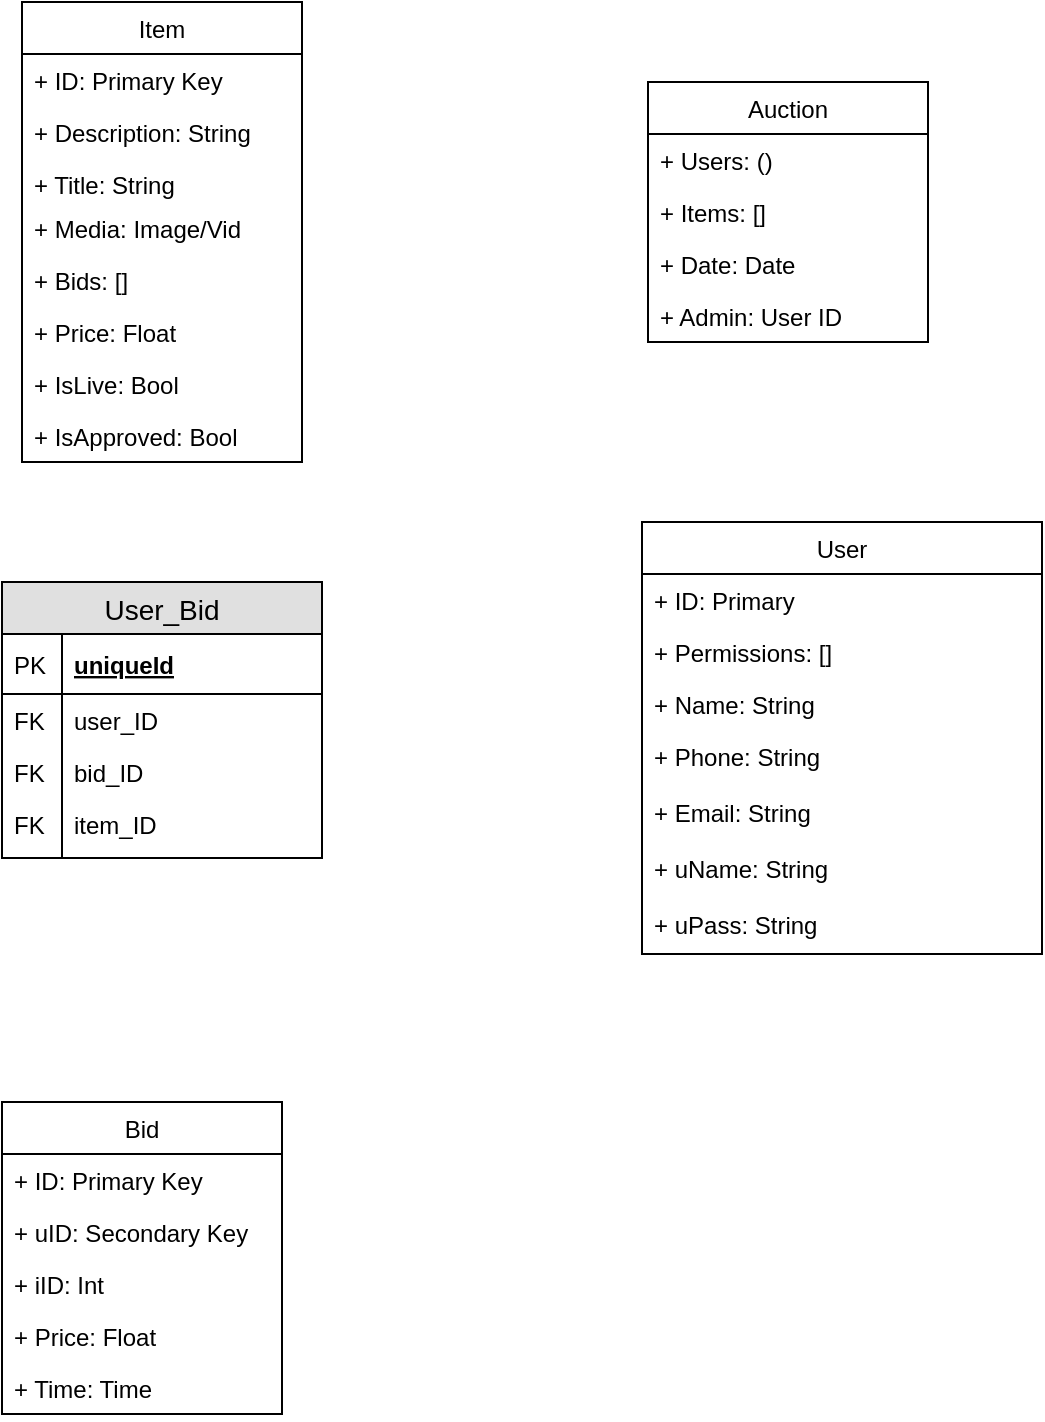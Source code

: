 <mxfile version="12.7.2" type="device"><diagram id="C5RBs43oDa-KdzZeNtuy" name="Page-1"><mxGraphModel dx="695" dy="921" grid="1" gridSize="10" guides="1" tooltips="1" connect="1" arrows="1" fold="1" page="1" pageScale="1" pageWidth="827" pageHeight="1169" math="0" shadow="0"><root><mxCell id="WIyWlLk6GJQsqaUBKTNV-0"/><mxCell id="WIyWlLk6GJQsqaUBKTNV-1" parent="WIyWlLk6GJQsqaUBKTNV-0"/><mxCell id="kh8shL_dqY3WvausiaZH-3" value="User" style="swimlane;fontStyle=0;childLayout=stackLayout;horizontal=1;startSize=26;fillColor=none;horizontalStack=0;resizeParent=1;resizeParentMax=0;resizeLast=0;collapsible=1;marginBottom=0;" parent="WIyWlLk6GJQsqaUBKTNV-1" vertex="1"><mxGeometry x="470" y="340" width="200" height="216" as="geometry"><mxRectangle x="130" y="100" width="60" height="26" as="alternateBounds"/></mxGeometry></mxCell><mxCell id="kh8shL_dqY3WvausiaZH-20" value="+ ID: Primary" style="text;strokeColor=none;fillColor=none;align=left;verticalAlign=top;spacingLeft=4;spacingRight=4;overflow=hidden;rotatable=0;points=[[0,0.5],[1,0.5]];portConstraint=eastwest;" parent="kh8shL_dqY3WvausiaZH-3" vertex="1"><mxGeometry y="26" width="200" height="26" as="geometry"/></mxCell><mxCell id="kh8shL_dqY3WvausiaZH-4" value="+ Permissions: []" style="text;strokeColor=none;fillColor=none;align=left;verticalAlign=top;spacingLeft=4;spacingRight=4;overflow=hidden;rotatable=0;points=[[0,0.5],[1,0.5]];portConstraint=eastwest;" parent="kh8shL_dqY3WvausiaZH-3" vertex="1"><mxGeometry y="52" width="200" height="26" as="geometry"/></mxCell><mxCell id="kh8shL_dqY3WvausiaZH-5" value="+ Name: String" style="text;strokeColor=none;fillColor=none;align=left;verticalAlign=top;spacingLeft=4;spacingRight=4;overflow=hidden;rotatable=0;points=[[0,0.5],[1,0.5]];portConstraint=eastwest;" parent="kh8shL_dqY3WvausiaZH-3" vertex="1"><mxGeometry y="78" width="200" height="26" as="geometry"/></mxCell><mxCell id="kh8shL_dqY3WvausiaZH-6" value="+ Phone: String&#10;&#10;+ Email: String&#10;&#10;+ uName: String&#10;&#10;+ uPass: String" style="text;strokeColor=none;fillColor=none;align=left;verticalAlign=top;spacingLeft=4;spacingRight=4;overflow=hidden;rotatable=0;points=[[0,0.5],[1,0.5]];portConstraint=eastwest;" parent="kh8shL_dqY3WvausiaZH-3" vertex="1"><mxGeometry y="104" width="200" height="112" as="geometry"/></mxCell><mxCell id="kh8shL_dqY3WvausiaZH-14" value="Item" style="swimlane;fontStyle=0;childLayout=stackLayout;horizontal=1;startSize=26;fillColor=none;horizontalStack=0;resizeParent=1;resizeParentMax=0;resizeLast=0;collapsible=1;marginBottom=0;" parent="WIyWlLk6GJQsqaUBKTNV-1" vertex="1"><mxGeometry x="160" y="80" width="140" height="230" as="geometry"/></mxCell><mxCell id="kh8shL_dqY3WvausiaZH-15" value="+ ID: Primary Key" style="text;strokeColor=none;fillColor=none;align=left;verticalAlign=top;spacingLeft=4;spacingRight=4;overflow=hidden;rotatable=0;points=[[0,0.5],[1,0.5]];portConstraint=eastwest;" parent="kh8shL_dqY3WvausiaZH-14" vertex="1"><mxGeometry y="26" width="140" height="26" as="geometry"/></mxCell><mxCell id="kh8shL_dqY3WvausiaZH-16" value="+ Description: String" style="text;strokeColor=none;fillColor=none;align=left;verticalAlign=top;spacingLeft=4;spacingRight=4;overflow=hidden;rotatable=0;points=[[0,0.5],[1,0.5]];portConstraint=eastwest;" parent="kh8shL_dqY3WvausiaZH-14" vertex="1"><mxGeometry y="52" width="140" height="26" as="geometry"/></mxCell><mxCell id="kh8shL_dqY3WvausiaZH-17" value="+ Title: String" style="text;strokeColor=none;fillColor=none;align=left;verticalAlign=top;spacingLeft=4;spacingRight=4;overflow=hidden;rotatable=0;points=[[0,0.5],[1,0.5]];portConstraint=eastwest;" parent="kh8shL_dqY3WvausiaZH-14" vertex="1"><mxGeometry y="78" width="140" height="22" as="geometry"/></mxCell><mxCell id="kh8shL_dqY3WvausiaZH-18" value="+ Media: Image/Vid" style="text;strokeColor=none;fillColor=none;align=left;verticalAlign=top;spacingLeft=4;spacingRight=4;overflow=hidden;rotatable=0;points=[[0,0.5],[1,0.5]];portConstraint=eastwest;" parent="kh8shL_dqY3WvausiaZH-14" vertex="1"><mxGeometry y="100" width="140" height="26" as="geometry"/></mxCell><mxCell id="kh8shL_dqY3WvausiaZH-19" value="+ Bids: []" style="text;strokeColor=none;fillColor=none;align=left;verticalAlign=top;spacingLeft=4;spacingRight=4;overflow=hidden;rotatable=0;points=[[0,0.5],[1,0.5]];portConstraint=eastwest;" parent="kh8shL_dqY3WvausiaZH-14" vertex="1"><mxGeometry y="126" width="140" height="26" as="geometry"/></mxCell><mxCell id="kh8shL_dqY3WvausiaZH-21" value="+ Price: Float" style="text;strokeColor=none;fillColor=none;align=left;verticalAlign=top;spacingLeft=4;spacingRight=4;overflow=hidden;rotatable=0;points=[[0,0.5],[1,0.5]];portConstraint=eastwest;" parent="kh8shL_dqY3WvausiaZH-14" vertex="1"><mxGeometry y="152" width="140" height="26" as="geometry"/></mxCell><mxCell id="kh8shL_dqY3WvausiaZH-22" value="+ IsLive: Bool" style="text;strokeColor=none;fillColor=none;align=left;verticalAlign=top;spacingLeft=4;spacingRight=4;overflow=hidden;rotatable=0;points=[[0,0.5],[1,0.5]];portConstraint=eastwest;" parent="kh8shL_dqY3WvausiaZH-14" vertex="1"><mxGeometry y="178" width="140" height="26" as="geometry"/></mxCell><mxCell id="kh8shL_dqY3WvausiaZH-23" value="+ IsApproved: Bool" style="text;strokeColor=none;fillColor=none;align=left;verticalAlign=top;spacingLeft=4;spacingRight=4;overflow=hidden;rotatable=0;points=[[0,0.5],[1,0.5]];portConstraint=eastwest;" parent="kh8shL_dqY3WvausiaZH-14" vertex="1"><mxGeometry y="204" width="140" height="26" as="geometry"/></mxCell><mxCell id="kh8shL_dqY3WvausiaZH-28" value="Bid" style="swimlane;fontStyle=0;childLayout=stackLayout;horizontal=1;startSize=26;fillColor=none;horizontalStack=0;resizeParent=1;resizeParentMax=0;resizeLast=0;collapsible=1;marginBottom=0;" parent="WIyWlLk6GJQsqaUBKTNV-1" vertex="1"><mxGeometry x="150" y="630" width="140" height="156" as="geometry"/></mxCell><mxCell id="kh8shL_dqY3WvausiaZH-29" value="+ ID: Primary Key" style="text;strokeColor=none;fillColor=none;align=left;verticalAlign=top;spacingLeft=4;spacingRight=4;overflow=hidden;rotatable=0;points=[[0,0.5],[1,0.5]];portConstraint=eastwest;" parent="kh8shL_dqY3WvausiaZH-28" vertex="1"><mxGeometry y="26" width="140" height="26" as="geometry"/></mxCell><mxCell id="kh8shL_dqY3WvausiaZH-30" value="+ uID: Secondary Key" style="text;strokeColor=none;fillColor=none;align=left;verticalAlign=top;spacingLeft=4;spacingRight=4;overflow=hidden;rotatable=0;points=[[0,0.5],[1,0.5]];portConstraint=eastwest;" parent="kh8shL_dqY3WvausiaZH-28" vertex="1"><mxGeometry y="52" width="140" height="26" as="geometry"/></mxCell><mxCell id="kh8shL_dqY3WvausiaZH-31" value="+ iID: Int" style="text;strokeColor=none;fillColor=none;align=left;verticalAlign=top;spacingLeft=4;spacingRight=4;overflow=hidden;rotatable=0;points=[[0,0.5],[1,0.5]];portConstraint=eastwest;" parent="kh8shL_dqY3WvausiaZH-28" vertex="1"><mxGeometry y="78" width="140" height="26" as="geometry"/></mxCell><mxCell id="kh8shL_dqY3WvausiaZH-33" value="+ Price: Float" style="text;strokeColor=none;fillColor=none;align=left;verticalAlign=top;spacingLeft=4;spacingRight=4;overflow=hidden;rotatable=0;points=[[0,0.5],[1,0.5]];portConstraint=eastwest;" parent="kh8shL_dqY3WvausiaZH-28" vertex="1"><mxGeometry y="104" width="140" height="26" as="geometry"/></mxCell><mxCell id="kh8shL_dqY3WvausiaZH-34" value="+ Time: Time" style="text;strokeColor=none;fillColor=none;align=left;verticalAlign=top;spacingLeft=4;spacingRight=4;overflow=hidden;rotatable=0;points=[[0,0.5],[1,0.5]];portConstraint=eastwest;" parent="kh8shL_dqY3WvausiaZH-28" vertex="1"><mxGeometry y="130" width="140" height="26" as="geometry"/></mxCell><mxCell id="kh8shL_dqY3WvausiaZH-35" value="Auction" style="swimlane;fontStyle=0;childLayout=stackLayout;horizontal=1;startSize=26;fillColor=none;horizontalStack=0;resizeParent=1;resizeParentMax=0;resizeLast=0;collapsible=1;marginBottom=0;" parent="WIyWlLk6GJQsqaUBKTNV-1" vertex="1"><mxGeometry x="473" y="120" width="140" height="130" as="geometry"/></mxCell><mxCell id="kh8shL_dqY3WvausiaZH-36" value="+ Users: ()" style="text;strokeColor=none;fillColor=none;align=left;verticalAlign=top;spacingLeft=4;spacingRight=4;overflow=hidden;rotatable=0;points=[[0,0.5],[1,0.5]];portConstraint=eastwest;" parent="kh8shL_dqY3WvausiaZH-35" vertex="1"><mxGeometry y="26" width="140" height="26" as="geometry"/></mxCell><mxCell id="kh8shL_dqY3WvausiaZH-37" value="+ Items: []" style="text;strokeColor=none;fillColor=none;align=left;verticalAlign=top;spacingLeft=4;spacingRight=4;overflow=hidden;rotatable=0;points=[[0,0.5],[1,0.5]];portConstraint=eastwest;" parent="kh8shL_dqY3WvausiaZH-35" vertex="1"><mxGeometry y="52" width="140" height="26" as="geometry"/></mxCell><mxCell id="kh8shL_dqY3WvausiaZH-38" value="+ Date: Date" style="text;strokeColor=none;fillColor=none;align=left;verticalAlign=top;spacingLeft=4;spacingRight=4;overflow=hidden;rotatable=0;points=[[0,0.5],[1,0.5]];portConstraint=eastwest;" parent="kh8shL_dqY3WvausiaZH-35" vertex="1"><mxGeometry y="78" width="140" height="26" as="geometry"/></mxCell><mxCell id="kh8shL_dqY3WvausiaZH-39" value="+ Admin: User ID" style="text;strokeColor=none;fillColor=none;align=left;verticalAlign=top;spacingLeft=4;spacingRight=4;overflow=hidden;rotatable=0;points=[[0,0.5],[1,0.5]];portConstraint=eastwest;" parent="kh8shL_dqY3WvausiaZH-35" vertex="1"><mxGeometry y="104" width="140" height="26" as="geometry"/></mxCell><mxCell id="iuEnbIwBE-5F21lzqoBx-15" value="User_Bid" style="swimlane;fontStyle=0;childLayout=stackLayout;horizontal=1;startSize=26;fillColor=#e0e0e0;horizontalStack=0;resizeParent=1;resizeParentMax=0;resizeLast=0;collapsible=1;marginBottom=0;swimlaneFillColor=#ffffff;align=center;fontSize=14;" vertex="1" parent="WIyWlLk6GJQsqaUBKTNV-1"><mxGeometry x="150" y="370" width="160" height="138" as="geometry"/></mxCell><mxCell id="iuEnbIwBE-5F21lzqoBx-16" value="uniqueId" style="shape=partialRectangle;top=0;left=0;right=0;bottom=1;align=left;verticalAlign=middle;fillColor=none;spacingLeft=34;spacingRight=4;overflow=hidden;rotatable=0;points=[[0,0.5],[1,0.5]];portConstraint=eastwest;dropTarget=0;fontStyle=5;fontSize=12;" vertex="1" parent="iuEnbIwBE-5F21lzqoBx-15"><mxGeometry y="26" width="160" height="30" as="geometry"/></mxCell><mxCell id="iuEnbIwBE-5F21lzqoBx-17" value="PK" style="shape=partialRectangle;top=0;left=0;bottom=0;fillColor=none;align=left;verticalAlign=middle;spacingLeft=4;spacingRight=4;overflow=hidden;rotatable=0;points=[];portConstraint=eastwest;part=1;fontSize=12;" vertex="1" connectable="0" parent="iuEnbIwBE-5F21lzqoBx-16"><mxGeometry width="30" height="30" as="geometry"/></mxCell><mxCell id="iuEnbIwBE-5F21lzqoBx-18" value="user_ID" style="shape=partialRectangle;top=0;left=0;right=0;bottom=0;align=left;verticalAlign=top;fillColor=none;spacingLeft=34;spacingRight=4;overflow=hidden;rotatable=0;points=[[0,0.5],[1,0.5]];portConstraint=eastwest;dropTarget=0;fontSize=12;" vertex="1" parent="iuEnbIwBE-5F21lzqoBx-15"><mxGeometry y="56" width="160" height="26" as="geometry"/></mxCell><mxCell id="iuEnbIwBE-5F21lzqoBx-19" value="FK" style="shape=partialRectangle;top=0;left=0;bottom=0;fillColor=none;align=left;verticalAlign=top;spacingLeft=4;spacingRight=4;overflow=hidden;rotatable=0;points=[];portConstraint=eastwest;part=1;fontSize=12;" vertex="1" connectable="0" parent="iuEnbIwBE-5F21lzqoBx-18"><mxGeometry width="30" height="26" as="geometry"/></mxCell><mxCell id="iuEnbIwBE-5F21lzqoBx-20" value="bid_ID" style="shape=partialRectangle;top=0;left=0;right=0;bottom=0;align=left;verticalAlign=top;fillColor=none;spacingLeft=34;spacingRight=4;overflow=hidden;rotatable=0;points=[[0,0.5],[1,0.5]];portConstraint=eastwest;dropTarget=0;fontSize=12;" vertex="1" parent="iuEnbIwBE-5F21lzqoBx-15"><mxGeometry y="82" width="160" height="26" as="geometry"/></mxCell><mxCell id="iuEnbIwBE-5F21lzqoBx-21" value="FK" style="shape=partialRectangle;top=0;left=0;bottom=0;fillColor=none;align=left;verticalAlign=top;spacingLeft=4;spacingRight=4;overflow=hidden;rotatable=0;points=[];portConstraint=eastwest;part=1;fontSize=12;" vertex="1" connectable="0" parent="iuEnbIwBE-5F21lzqoBx-20"><mxGeometry width="30" height="26" as="geometry"/></mxCell><mxCell id="iuEnbIwBE-5F21lzqoBx-22" value="item_ID" style="shape=partialRectangle;top=0;left=0;right=0;bottom=0;align=left;verticalAlign=top;fillColor=none;spacingLeft=34;spacingRight=4;overflow=hidden;rotatable=0;points=[[0,0.5],[1,0.5]];portConstraint=eastwest;dropTarget=0;fontSize=12;" vertex="1" parent="iuEnbIwBE-5F21lzqoBx-15"><mxGeometry y="108" width="160" height="26" as="geometry"/></mxCell><mxCell id="iuEnbIwBE-5F21lzqoBx-23" value="FK" style="shape=partialRectangle;top=0;left=0;bottom=0;fillColor=none;align=left;verticalAlign=top;spacingLeft=4;spacingRight=4;overflow=hidden;rotatable=0;points=[];portConstraint=eastwest;part=1;fontSize=12;" vertex="1" connectable="0" parent="iuEnbIwBE-5F21lzqoBx-22"><mxGeometry width="30" height="26" as="geometry"/></mxCell><mxCell id="iuEnbIwBE-5F21lzqoBx-24" value="" style="shape=partialRectangle;top=0;left=0;right=0;bottom=0;align=left;verticalAlign=top;fillColor=none;spacingLeft=34;spacingRight=4;overflow=hidden;rotatable=0;points=[[0,0.5],[1,0.5]];portConstraint=eastwest;dropTarget=0;fontSize=12;" vertex="1" parent="iuEnbIwBE-5F21lzqoBx-15"><mxGeometry y="134" width="160" height="4" as="geometry"/></mxCell><mxCell id="iuEnbIwBE-5F21lzqoBx-25" value="" style="shape=partialRectangle;top=0;left=0;bottom=0;fillColor=none;align=left;verticalAlign=top;spacingLeft=4;spacingRight=4;overflow=hidden;rotatable=0;points=[];portConstraint=eastwest;part=1;fontSize=12;" vertex="1" connectable="0" parent="iuEnbIwBE-5F21lzqoBx-24"><mxGeometry width="30" height="4" as="geometry"/></mxCell></root></mxGraphModel></diagram></mxfile>